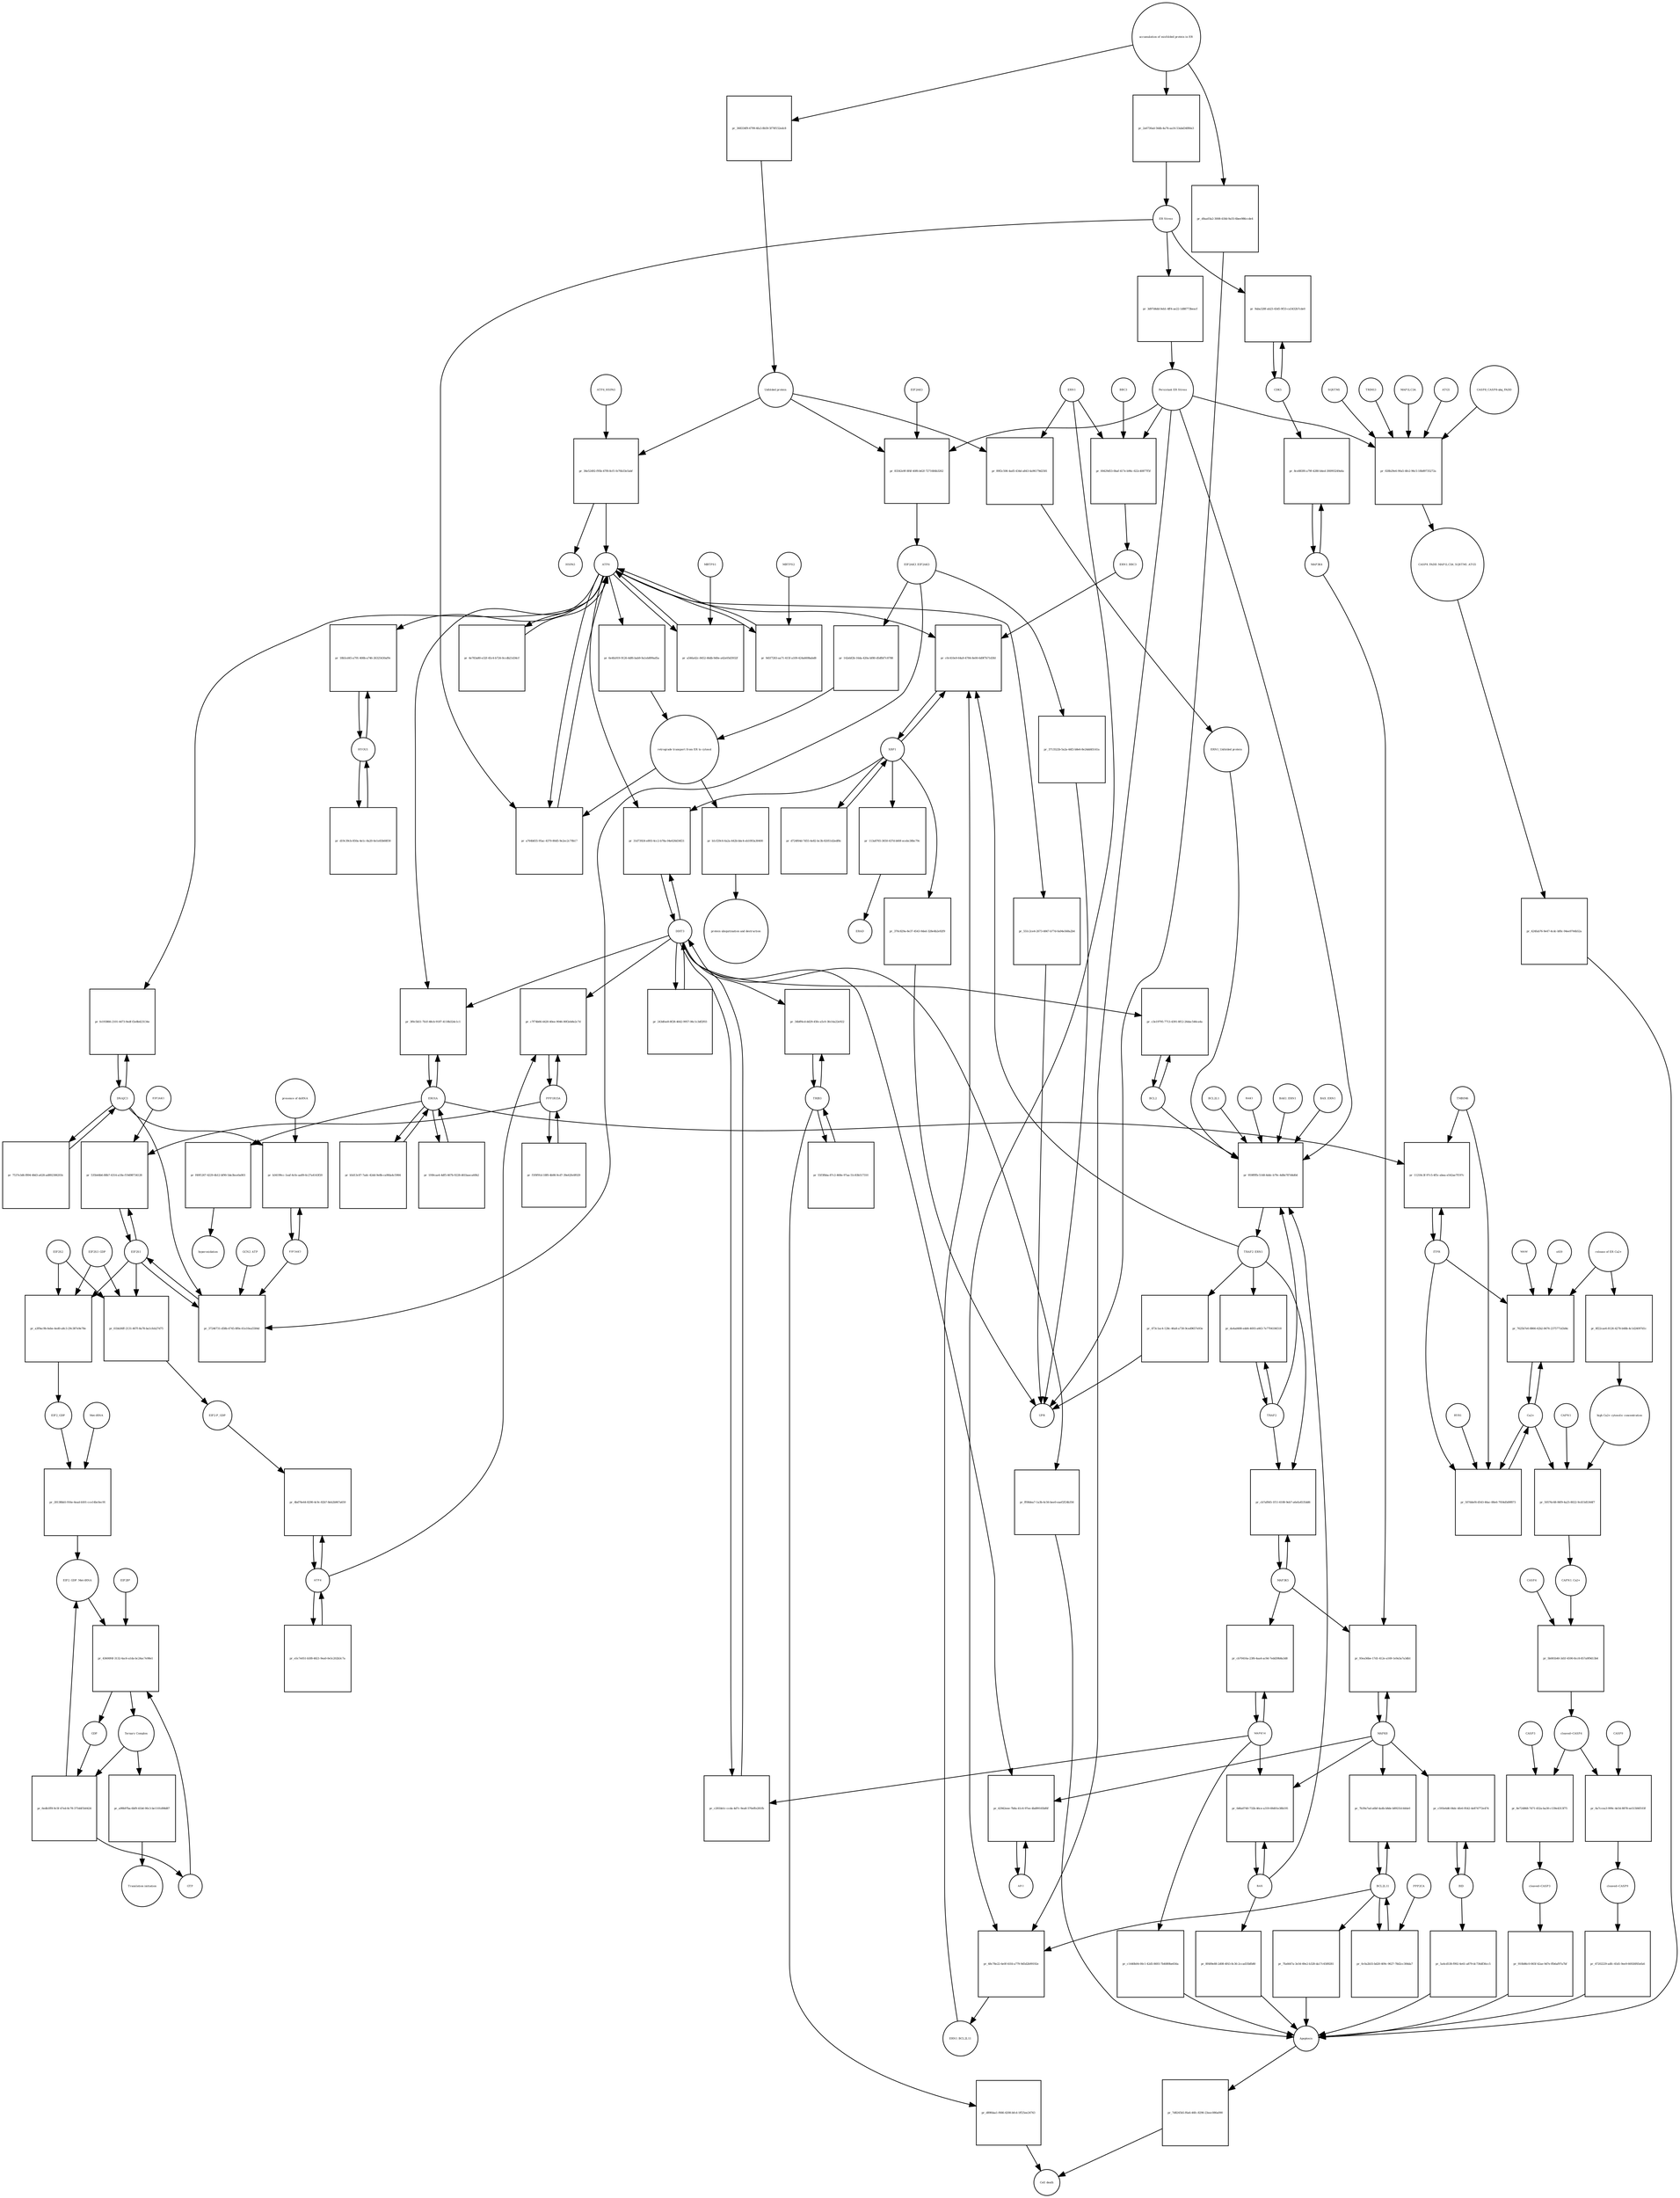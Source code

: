 strict digraph  {
ATF6_HSPA5 [annotation="", bipartite=0, cls=complex, fontsize=4, label=ATF6_HSPA5, shape=circle];
"pr_36e52492-f95b-47f8-8cf1-fe76b33e5abf" [annotation="", bipartite=1, cls=process, fontsize=4, label="pr_36e52492-f95b-47f8-8cf1-fe76b33e5abf", shape=square];
ATF6 [annotation="urn_miriam_hgnc.symbol_ATF6", bipartite=0, cls=macromolecule, fontsize=4, label=ATF6, shape=circle];
HSPA5 [annotation="urn_miriam_hgnc.symbol_HSPA5", bipartite=0, cls=macromolecule, fontsize=4, label=HSPA5, shape=circle];
"Unfolded protein" [annotation="", bipartite=0, cls=macromolecule, fontsize=4, label="Unfolded protein", shape=circle];
ERN1 [annotation="urn_miriam_hgnc.symbol_ERN1", bipartite=0, cls=macromolecule, fontsize=4, label=ERN1, shape=circle];
"pr_89f2c506-4ad5-434d-a843-4a96179d2581" [annotation="", bipartite=1, cls=process, fontsize=4, label="pr_89f2c506-4ad5-434d-a843-4a96179d2581", shape=square];
"ERN1_Unfolded protein" [annotation="", bipartite=0, cls=complex, fontsize=4, label="ERN1_Unfolded protein", shape=circle];
EIF2AK3_EIF2AK3 [annotation="", bipartite=0, cls=complex, fontsize=4, label=EIF2AK3_EIF2AK3, shape=circle];
"pr_142ebf2b-16da-420a-bf80-d5dfbf7c8788" [annotation="", bipartite=1, cls=process, fontsize=4, label="pr_142ebf2b-16da-420a-bf80-d5dfbf7c8788", shape=square];
"retrograde transport from ER to cytosol" [annotation="", bipartite=0, cls=phenotype, fontsize=4, label="retrograde transport from ER to cytosol", shape=circle];
"pr_6e4fa919-9126-4df6-bab9-9a1eb899ad5a" [annotation="", bipartite=1, cls=process, fontsize=4, label="pr_6e4fa919-9126-4df6-bab9-9a1eb899ad5a", shape=square];
"pr_b1cf29c6-6a2a-442b-bbc4-eb1093a30400" [annotation="", bipartite=1, cls=process, fontsize=4, label="pr_b1cf29c6-6a2a-442b-bbc4-eb1093a30400", shape=square];
"protein ubiquitination and destruction" [annotation="", bipartite=0, cls=phenotype, fontsize=4, label="protein ubiquitination and destruction", shape=circle];
"pr_959ffffb-5148-4ddc-b79c-4d8e787d4d0d" [annotation="", bipartite=1, cls=process, fontsize=4, label="pr_959ffffb-5148-4ddc-b79c-4d8e787d4d0d", shape=square];
TRAF2_ERN1 [annotation="", bipartite=0, cls=complex, fontsize=4, label=TRAF2_ERN1, shape=circle];
BAK1_ERN1 [annotation="", bipartite=0, cls=complex, fontsize=4, label=BAK1_ERN1, shape=circle];
BAX_ERN1 [annotation="", bipartite=0, cls=complex, fontsize=4, label=BAX_ERN1, shape=circle];
BCL2 [annotation="urn_miriam_hgnc.symbol_BCL2", bipartite=0, cls="nucleic acid feature", fontsize=4, label=BCL2, shape=circle];
BCL2L1 [annotation="urn_miriam_hgnc.symbol_BCL2L1", bipartite=0, cls=macromolecule, fontsize=4, label=BCL2L1, shape=circle];
"Persistant ER Stress" [annotation="", bipartite=0, cls=phenotype, fontsize=4, label="Persistant ER Stress", shape=circle];
BAX [annotation="urn_miriam_hgnc.symbol_BAX", bipartite=0, cls=macromolecule, fontsize=4, label=BAX, shape=circle];
BAK1 [annotation="urn_miriam_hgnc.symbol_BAK1", bipartite=0, cls=macromolecule, fontsize=4, label=BAK1, shape=circle];
TRAF2 [annotation="urn_miriam_hgnc.symbol_TRAF2", bipartite=0, cls=macromolecule, fontsize=4, label=TRAF2, shape=circle];
XBP1 [annotation="urn_miriam_hgnc.symbol_XBP1", bipartite=0, cls=macromolecule, fontsize=4, label=XBP1, shape=circle];
"pr_c0c410e9-64a9-4784-8e00-6d9f7b71d3fd" [annotation="", bipartite=1, cls=process, fontsize=4, label="pr_c0c410e9-64a9-4784-8e00-6d9f7b71d3fd", shape=square];
ERN1_BBC3 [annotation="", bipartite=0, cls=complex, fontsize=4, label=ERN1_BBC3, shape=circle];
ERN1_BCL2L11 [annotation="", bipartite=0, cls=complex, fontsize=4, label=ERN1_BCL2L11, shape=circle];
"pr_d724f64d-7d55-4e82-bc3b-82051d2edf8c" [annotation="", bipartite=1, cls=process, fontsize=4, label="pr_d724f64d-7d55-4e82-bc3b-82051d2edf8c", shape=square];
"pr_113a8765-3650-437d-b60f-ecebc38bc79c" [annotation="", bipartite=1, cls=process, fontsize=4, label="pr_113a8765-3650-437d-b60f-ecebc38bc79c", shape=square];
ERAD [annotation="", bipartite=0, cls=phenotype, fontsize=4, label=ERAD, shape=circle];
"pr_370c829a-8e37-4543-9ded-328e4b2e92f9" [annotation="", bipartite=1, cls=process, fontsize=4, label="pr_370c829a-8e37-4543-9ded-328e4b2e92f9", shape=square];
UPR [annotation="", bipartite=0, cls=phenotype, fontsize=4, label=UPR, shape=circle];
"pr_da4ad488-edd4-4693-a663-7e7704184518" [annotation="", bipartite=1, cls=process, fontsize=4, label="pr_da4ad488-edd4-4693-a663-7e7704184518", shape=square];
MAPK8 [annotation="urn_miriam_hgnc.symbol_MAPK8", bipartite=0, cls=macromolecule, fontsize=4, label=MAPK8, shape=circle];
"pr_93ea56be-17d1-412e-a169-1e9a5a7a3db1" [annotation="", bipartite=1, cls=process, fontsize=4, label="pr_93ea56be-17d1-412e-a169-1e9a5a7a3db1", shape=square];
MAP3K4 [annotation="urn_miriam_hgnc.symbol_MAP3K4", bipartite=0, cls=macromolecule, fontsize=4, label=MAP3K4, shape=circle];
MAP3K5 [annotation="urn_miriam_hgnc.symbol_MAP3K5", bipartite=0, cls=macromolecule, fontsize=4, label=MAP3K5, shape=circle];
MAPK14 [annotation="urn_miriam_hgnc.symbol_MAPK14", bipartite=0, cls=macromolecule, fontsize=4, label=MAPK14, shape=circle];
"pr_cb70416a-23f6-4aa4-ac9d-7edd39b8a3d8" [annotation="", bipartite=1, cls=process, fontsize=4, label="pr_cb70416a-23f6-4aa4-ac9d-7edd39b8a3d8", shape=square];
"pr_c1440b04-00c1-42d5-8693-7b4089be656a" [annotation="", bipartite=1, cls=process, fontsize=4, label="pr_c1440b04-00c1-42d5-8693-7b4089be656a", shape=square];
Apoptosis [annotation="", bipartite=0, cls=phenotype, fontsize=4, label=Apoptosis, shape=circle];
DDIT3 [annotation="urn_miriam_hgnc.symbol_DDIT3", bipartite=0, cls=macromolecule, fontsize=4, label=DDIT3, shape=circle];
"pr_c281bb1c-ccda-4d7c-9ea8-570effe281fb" [annotation="", bipartite=1, cls=process, fontsize=4, label="pr_c281bb1c-ccda-4d7c-9ea8-570effe281fb", shape=square];
"pr_ff08dea7-1a3b-4c56-bee0-eaef2f24b356" [annotation="", bipartite=1, cls=process, fontsize=4, label="pr_ff08dea7-1a3b-4c56-bee0-eaef2f24b356", shape=square];
"pr_c3e19795-7713-4391-8f12-26dac546ca4a" [annotation="", bipartite=1, cls=process, fontsize=4, label="pr_c3e19795-7713-4391-8f12-26dac546ca4a", shape=square];
"pr_a764b835-95ac-4370-80d5-9e2ec2c70b17" [annotation="", bipartite=1, cls=process, fontsize=4, label="pr_a764b835-95ac-4370-80d5-9e2ec2c70b17", shape=square];
"ER Stress" [annotation="", bipartite=0, cls=phenotype, fontsize=4, label="ER Stress", shape=circle];
"pr_a546a42c-8452-46db-9d0e-a42e05d3932f" [annotation="", bipartite=1, cls=process, fontsize=4, label="pr_a546a42c-8452-46db-9d0e-a42e05d3932f", shape=square];
MBTPS1 [annotation="urn_miriam_hgnc.symbol_MBTPS1", bipartite=0, cls=macromolecule, fontsize=4, label=MBTPS1, shape=circle];
"pr_9d1f7283-aa71-415f-a109-424a669babd8" [annotation="", bipartite=1, cls=process, fontsize=4, label="pr_9d1f7283-aa71-415f-a109-424a669babd8", shape=square];
MBTPS2 [annotation="urn_miriam_hgnc.symbol_MBTPS2", bipartite=0, cls=macromolecule, fontsize=4, label=MBTPS2, shape=circle];
"pr_4e783a80-e32f-45c4-b724-0ccdb21d34cf" [annotation="", bipartite=1, cls=process, fontsize=4, label="pr_4e783a80-e32f-45c4-b724-0ccdb21d34cf", shape=square];
"pr_243dfee8-8f28-4642-9957-06c1c3df2f03" [annotation="", bipartite=1, cls=process, fontsize=4, label="pr_243dfee8-8f28-4642-9957-06c1c3df2f03", shape=square];
"pr_31d73924-e893-4cc2-b78a-04e626d34f21" [annotation="", bipartite=1, cls=process, fontsize=4, label="pr_31d73924-e893-4cc2-b78a-04e626d34f21", shape=square];
EIF2S1 [annotation="urn_miriam_hgnc.symbol_EIF2S1", bipartite=0, cls=macromolecule, fontsize=4, label=EIF2S1, shape=circle];
"pr_37246731-d58b-4745-8f0e-61e10ea5584d" [annotation="", bipartite=1, cls=process, fontsize=4, label="pr_37246731-d58b-4745-8f0e-61e10ea5584d", shape=square];
GCN2_ATP [annotation="", bipartite=0, cls=complex, fontsize=4, label=GCN2_ATP, shape=circle];
EIF2AK2 [annotation="urn_miriam_hgnc.symbol_EIF2AK2", bipartite=0, cls=macromolecule, fontsize=4, label=EIF2AK2, shape=circle];
DNAJC3 [annotation="urn_miriam_hgnc.symbol_DNAJC3", bipartite=0, cls=macromolecule, fontsize=4, label=DNAJC3, shape=circle];
EIF2S2 [annotation="urn_miriam_hgnc.symbol_EIF2S2", bipartite=0, cls=macromolecule, fontsize=4, label=EIF2S2, shape=circle];
"pr_a3f9ac9b-6ebe-4ed0-a8c3-29c387e9e78e" [annotation="", bipartite=1, cls=process, fontsize=4, label="pr_a3f9ac9b-6ebe-4ed0-a8c3-29c387e9e78e", shape=square];
EIF2S3_GDP [annotation="", bipartite=0, cls=complex, fontsize=4, label=EIF2S3_GDP, shape=circle];
EIF2_GDP [annotation="", bipartite=0, cls=complex, fontsize=4, label=EIF2_GDP, shape=circle];
"EIF2_GDP_Met-tRNA" [annotation="", bipartite=0, cls=complex, fontsize=4, label="EIF2_GDP_Met-tRNA", shape=circle];
"pr_43600f4f-3132-4ac6-a1da-bc24ac7e98e1" [annotation="", bipartite=1, cls=process, fontsize=4, label="pr_43600f4f-3132-4ac6-a1da-bc24ac7e98e1", shape=square];
"Ternary Complex" [annotation="", bipartite=0, cls=complex, fontsize=4, label="Ternary Complex", shape=circle];
"EIF2B*" [annotation="", bipartite=0, cls=complex, fontsize=4, label="EIF2B*", shape=circle];
GTP [annotation="urn_miriam_obo.chebi_CHEBI%3A57600", bipartite=0, cls="simple chemical", fontsize=4, label=GTP, shape=circle];
GDP [annotation="urn_miriam_obo.chebi_CHEBI%3A65180", bipartite=0, cls="simple chemical", fontsize=4, label=GDP, shape=circle];
"pr_6edb1ff8-9c5f-47ed-8c78-37544f1b0424" [annotation="", bipartite=1, cls=process, fontsize=4, label="pr_6edb1ff8-9c5f-47ed-8c78-37544f1b0424", shape=square];
ATF4 [annotation="urn_miriam_hgnc.symbol_ATF4", bipartite=0, cls=macromolecule, fontsize=4, label=ATF4, shape=circle];
"pr_4bd70e44-8290-4c9c-82b7-8eb2b967a659" [annotation="", bipartite=1, cls=process, fontsize=4, label="pr_4bd70e44-8290-4c9c-82b7-8eb2b967a659", shape=square];
"EIF2-P_GDP" [annotation="", bipartite=0, cls=complex, fontsize=4, label="EIF2-P_GDP", shape=circle];
"pr_e5c7e051-b5f8-4821-9ea0-0e5c202b3c7a" [annotation="", bipartite=1, cls=process, fontsize=4, label="pr_e5c7e051-b5f8-4821-9ea0-0e5c202b3c7a", shape=square];
PPP1R15A [annotation="urn_miriam_hgnc.symbol_PPP1R15A", bipartite=0, cls=macromolecule, fontsize=4, label=PPP1R15A, shape=circle];
"pr_c7f74b66-4420-40ee-9046-00f2eb8e2c7d" [annotation="", bipartite=1, cls=process, fontsize=4, label="pr_c7f74b66-4420-40ee-9046-00f2eb8e2c7d", shape=square];
"pr_f1f0f91d-18f0-4b98-9cd7-39e62fe0f029" [annotation="", bipartite=1, cls=process, fontsize=4, label="pr_f1f0f91d-18f0-4b98-9cd7-39e62fe0f029", shape=square];
"pr_a99b97ba-6bf9-41b6-90c3-be1101d98d87" [annotation="", bipartite=1, cls=process, fontsize=4, label="pr_a99b97ba-6bf9-41b6-90c3-be1101d98d87", shape=square];
"Translation initiation" [annotation="", bipartite=0, cls=phenotype, fontsize=4, label="Translation initiation", shape=circle];
"pr_cb7af845-1f11-4108-9eb7-a6efa4535dd6" [annotation="", bipartite=1, cls=process, fontsize=4, label="pr_cb7af845-1f11-4108-9eb7-a6efa4535dd6", shape=square];
ERO1A [annotation="urn_miriam_hgnc.symbol_ERO1A", bipartite=0, cls=macromolecule, fontsize=4, label=ERO1A, shape=circle];
"pr_3f0c5b51-7b1f-48cb-9187-4118b32dc1c1" [annotation="", bipartite=1, cls=process, fontsize=4, label="pr_3f0c5b51-7b1f-48cb-9187-4118b32dc1c1", shape=square];
"pr_1f49cae4-4df5-467b-9228-d61baeca60b2" [annotation="", bipartite=1, cls=process, fontsize=4, label="pr_1f49cae4-4df5-467b-9228-d61baeca60b2", shape=square];
"pr_535b44b6-88b7-4314-a18e-f19d98734128" [annotation="", bipartite=1, cls=process, fontsize=4, label="pr_535b44b6-88b7-4314-a18e-f19d98734128", shape=square];
EIF2AK1 [annotation="urn_miriam_hgnc.symbol_EIF2AK1", bipartite=0, cls=macromolecule, fontsize=4, label=EIF2AK1, shape=circle];
"pr_0d6a0740-732b-46ce-a319-69d01e38b195" [annotation="", bipartite=1, cls=process, fontsize=4, label="pr_0d6a0740-732b-46ce-a319-69d01e38b195", shape=square];
"pr_8f489e88-2d08-4f43-8c36-2ccad35bfb80" [annotation="", bipartite=1, cls=process, fontsize=4, label="pr_8f489e88-2d08-4f43-8c36-2ccad35bfb80", shape=square];
"Ca2+" [annotation="urn_miriam_obo.chebi_CHEBI%3A29108", bipartite=0, cls="simple chemical", fontsize=4, label="Ca2+", shape=circle];
"pr_7625b7e0-8866-42b2-8476-2375771d3d4c" [annotation="", bipartite=1, cls=process, fontsize=4, label="pr_7625b7e0-8866-42b2-8476-2375771d3d4c", shape=square];
"release of ER Ca2+" [annotation="", bipartite=0, cls=phenotype, fontsize=4, label="release of ER Ca2+", shape=circle];
ITPR [annotation="urn_miriam_hgnc.symbol_ITPR1|urn_miriam_hgnc.symbol_ITPR2|urn_miriam_hgnc.symbol_ITPR3", bipartite=0, cls=macromolecule, fontsize=4, label=ITPR, shape=circle];
MAM [annotation="", bipartite=0, cls=phenotype, fontsize=4, label=MAM, shape=circle];
s619 [annotation="", bipartite=0, cls=complex, fontsize=4, label=s619, shape=circle];
"pr_8ce883f6-a79f-4280-b4ed-3f4993249a6a" [annotation="", bipartite=1, cls=process, fontsize=4, label="pr_8ce883f6-a79f-4280-b4ed-3f4993249a6a", shape=square];
CDK5 [annotation="urn_miriam_hgnc.symbol_CDK5", bipartite=0, cls=macromolecule, fontsize=4, label=CDK5, shape=circle];
"pr_9aba328f-ab23-43d5-9f33-ca5432b7cde0" [annotation="", bipartite=1, cls="uncertain process", fontsize=4, label="pr_9aba328f-ab23-43d5-9f33-ca5432b7cde0", shape=square];
"pr_7d8245b5-f6a6-46fc-8290-23eec086a090" [annotation="", bipartite=1, cls=process, fontsize=4, label="pr_7d8245b5-f6a6-46fc-8290-23eec086a090", shape=square];
"Cell death" [annotation="", bipartite=0, cls=phenotype, fontsize=4, label="Cell death", shape=circle];
"pr_507ddef4-d543-46ac-88e6-7934d5d9f873" [annotation="", bipartite=1, cls=process, fontsize=4, label="pr_507ddef4-d543-46ac-88e6-7934d5d9f873", shape=square];
TMBIM6 [annotation="urn_miriam_hgnc.symbol_TMBIM6", bipartite=0, cls=macromolecule, fontsize=4, label=TMBIM6, shape=circle];
RYR1 [annotation="urn_miriam_hgnc.symbol_RYR1", bipartite=0, cls=macromolecule, fontsize=4, label=RYR1, shape=circle];
EIF2AK3 [annotation="urn_miriam_hgnc.symbol_EIF2AK3", bipartite=0, cls=macromolecule, fontsize=4, label=EIF2AK3, shape=circle];
"pr_83342e9f-8f4f-40f6-b62f-7271684b3262" [annotation="", bipartite=1, cls=process, fontsize=4, label="pr_83342e9f-8f4f-40f6-b62f-7271684b3262", shape=square];
"pr_f49f1267-4229-4b12-bf90-5de3bce0a003" [annotation="", bipartite=1, cls=process, fontsize=4, label="pr_f49f1267-4229-4b12-bf90-5de3bce0a003", shape=square];
hyperoxidation [annotation="", bipartite=0, cls=phenotype, fontsize=4, label=hyperoxidation, shape=circle];
"pr_b5d13c87-7adc-42dd-9e8b-ca9fda4c5984" [annotation="", bipartite=1, cls=process, fontsize=4, label="pr_b5d13c87-7adc-42dd-9e8b-ca9fda4c5984", shape=square];
"pr_3d97d4dd-0eb1-4ff4-ae22-1d88773beacf" [annotation="", bipartite=1, cls=process, fontsize=4, label="pr_3d97d4dd-0eb1-4ff4-ae22-1d88773beacf", shape=square];
"CASP8_CASP8-ubq_FADD" [annotation="", bipartite=0, cls=complex, fontsize=4, label="CASP8_CASP8-ubq_FADD", shape=circle];
"pr_028b29e6-90a5-4fe2-96c5-18b89735272a" [annotation="", bipartite=1, cls=process, fontsize=4, label="pr_028b29e6-90a5-4fe2-96c5-18b89735272a", shape=square];
"SQSTM1 " [annotation="urn_miriam_hgnc.symbol_SQSTM1", bipartite=0, cls=macromolecule, fontsize=4, label="SQSTM1 ", shape=circle];
CASP8_FADD_MAP1LC3A_SQSTM1_ATG5 [annotation="", bipartite=0, cls=complex, fontsize=4, label=CASP8_FADD_MAP1LC3A_SQSTM1_ATG5, shape=circle];
TRIM13 [annotation="urn_miriam_hgnc.symbol_TRIM13", bipartite=0, cls=macromolecule, fontsize=4, label=TRIM13, shape=circle];
MAP1LC3A [annotation="urn_miriam_hgnc.symbol_MAP1LC3A", bipartite=0, cls=macromolecule, fontsize=4, label=MAP1LC3A, shape=circle];
ATG5 [annotation="urn_miriam_hgnc.symbol_ATG5", bipartite=0, cls=macromolecule, fontsize=4, label=ATG5, shape=circle];
"pr_424fab76-9e47-4cdc-bf8c-94ee9744b52a" [annotation="", bipartite=1, cls=process, fontsize=4, label="pr_424fab76-9e47-4cdc-bf8c-94ee9744b52a", shape=square];
"AP-1" [annotation="urn_miriam_hgnc.symbol_FOS|urn_miriam_hgnc.symbol_FOSB|urn_miriam_hgnc.symbol_FOSL1|urn_miriam_hgnc.symbol_FOSL2|urn_miriam_hgnc.symbol_JUN|urn_miriam_hgnc.symbol_JUNB|urn_miriam_hgnc.symbol_JUND", bipartite=0, cls=macromolecule, fontsize=4, label="AP-1", shape=circle];
"pr_42942eee-7b8a-41c6-97ee-4bd99165bf6f" [annotation="", bipartite=1, cls=process, fontsize=4, label="pr_42942eee-7b8a-41c6-97ee-4bd99165bf6f", shape=square];
"pr_b34199cc-1eaf-4cfe-aa89-6c27a4143f20" [annotation="", bipartite=1, cls=process, fontsize=4, label="pr_b34199cc-1eaf-4cfe-aa89-6c27a4143f20", shape=square];
"presence of dsRNA" [annotation="", bipartite=0, cls=phenotype, fontsize=4, label="presence of dsRNA", shape=circle];
"Met-tRNA" [annotation="urn_miriam_hgnc_HGNC%3A34779", bipartite=0, cls="nucleic acid feature", fontsize=4, label="Met-tRNA", shape=circle];
"pr_28138bb5-916e-4ead-b501-cce14bc0ec91" [annotation="", bipartite=1, cls=process, fontsize=4, label="pr_28138bb5-916e-4ead-b501-cce14bc0ec91", shape=square];
"pr_61bb36ff-2131-467f-8a78-ba1cfeb27d75" [annotation="", bipartite=1, cls=process, fontsize=4, label="pr_61bb36ff-2131-467f-8a78-ba1cfeb27d75", shape=square];
"accumulation of misfolded protein in ER" [annotation="", bipartite=0, cls=phenotype, fontsize=4, label="accumulation of misfolded protein in ER", shape=circle];
"pr_368334f9-4799-4fa3-8b59-5f70f152edc8" [annotation="", bipartite=1, cls=process, fontsize=4, label="pr_368334f9-4799-4fa3-8b59-5f70f152edc8", shape=square];
"pr_2a6730ad-56db-4a76-aa16-53abd34f80e3" [annotation="", bipartite=1, cls=process, fontsize=4, label="pr_2a6730ad-56db-4a76-aa16-53abd34f80e3", shape=square];
"pr_d0aa03a2-3008-418d-9a55-6bee986ccde4" [annotation="", bipartite=1, cls=process, fontsize=4, label="pr_d0aa03a2-3008-418d-9a55-6bee986ccde4", shape=square];
"pr_3713522b-5a2a-44f2-b8e6-8e24dd45141a" [annotation="", bipartite=1, cls=process, fontsize=4, label="pr_3713522b-5a2a-44f2-b8e6-8e24dd45141a", shape=square];
"pr_473c1ac4-128c-46a8-a730-9ced9657e93e" [annotation="", bipartite=1, cls=process, fontsize=4, label="pr_473c1ac4-128c-46a8-a730-9ced9657e93e", shape=square];
"pr_551c2ce4-2673-4847-b77d-0a94e568a2b4" [annotation="", bipartite=1, cls=process, fontsize=4, label="pr_551c2ce4-2673-4847-b77d-0a94e568a2b4", shape=square];
BCL2L11 [annotation="urn_miriam_hgnc.symbol_BCL2L11", bipartite=0, cls=macromolecule, fontsize=4, label=BCL2L11, shape=circle];
"pr_7b39a7ad-a6bf-4a4b-b8de-b8921b1444e0" [annotation="", bipartite=1, cls=process, fontsize=4, label="pr_7b39a7ad-a6bf-4a4b-b8de-b8921b1444e0", shape=square];
BID [annotation="urn_miriam_hgnc.symbol_BID", bipartite=0, cls=macromolecule, fontsize=4, label=BID, shape=circle];
"pr_c593e6d6-04dc-4fe6-9542-4e874772e474" [annotation="", bipartite=1, cls=process, fontsize=4, label="pr_c593e6d6-04dc-4fe6-9542-4e874772e474", shape=square];
"pr_7fa6647a-3e54-49e2-b328-da17c4589281" [annotation="", bipartite=1, cls=process, fontsize=4, label="pr_7fa6647a-3e54-49e2-b328-da17c4589281", shape=square];
"pr_5a4cd538-f992-4e61-a879-dc736df36cc5" [annotation="", bipartite=1, cls=process, fontsize=4, label="pr_5a4cd538-f992-4e61-a879-dc736df36cc5", shape=square];
"pr_48c78e22-6e0f-41fd-a779-9d5d2b99192e" [annotation="", bipartite=1, cls=process, fontsize=4, label="pr_48c78e22-6e0f-41fd-a779-9d5d2b99192e", shape=square];
"pr_00429d53-0baf-417e-b96c-622c40877f5f" [annotation="", bipartite=1, cls=process, fontsize=4, label="pr_00429d53-0baf-417e-b96c-622c40877f5f", shape=square];
BBC3 [annotation="urn_miriam_hgnc.symbol_BBC3", bipartite=0, cls=macromolecule, fontsize=4, label=BBC3, shape=circle];
"pr_0c0a2b55-bd20-409c-9627-78d2cc306da7" [annotation="", bipartite=1, cls=process, fontsize=4, label="pr_0c0a2b55-bd20-409c-9627-78d2cc306da7", shape=square];
PPP2CA [annotation="urn_miriam_hgnc.symbol_PPP2CA", bipartite=0, cls=macromolecule, fontsize=4, label=PPP2CA, shape=circle];
TRIB3 [annotation="urn_miriam_hgnc.symbol_TRIB3", bipartite=0, cls=macromolecule, fontsize=4, label=TRIB3, shape=circle];
"pr_34bff6cd-dd29-45fe-a5c0-3fe14a22e922" [annotation="", bipartite=1, cls=process, fontsize=4, label="pr_34bff6cd-dd29-45fe-a5c0-3fe14a22e922", shape=square];
"pr_55f3fbba-87c2-468e-97aa-51c83b517310" [annotation="", bipartite=1, cls=process, fontsize=4, label="pr_55f3fbba-87c2-468e-97aa-51c83b517310", shape=square];
"pr_d89fdaa1-f666-4208-bfcd-1ff25ee24743" [annotation="", bipartite=1, cls=process, fontsize=4, label="pr_d89fdaa1-f666-4208-bfcd-1ff25ee24743", shape=square];
"pr_8f22cae6-8126-4278-b48b-4c1d24097d1c" [annotation="", bipartite=1, cls=process, fontsize=4, label="pr_8f22cae6-8126-4278-b48b-4c1d24097d1c", shape=square];
"high Ca2+ cytosolic concentration" [annotation="", bipartite=0, cls=phenotype, fontsize=4, label="high Ca2+ cytosolic concentration", shape=circle];
"pr_fe193866-2101-4473-9edf-f2e8b423134e" [annotation="", bipartite=1, cls=process, fontsize=4, label="pr_fe193866-2101-4473-9edf-f2e8b423134e", shape=square];
"pr_7537e3d6-f894-48d3-a628-ad892306203c" [annotation="", bipartite=1, cls=process, fontsize=4, label="pr_7537e3d6-f894-48d3-a628-ad892306203c", shape=square];
"pr_11218c3f-97c5-4f5c-abea-e542ae7f197c" [annotation="", bipartite=1, cls=process, fontsize=4, label="pr_11218c3f-97c5-4f5c-abea-e542ae7f197c", shape=square];
CASP4 [annotation="urn_miriam_hgnc.symbol_CASP4", bipartite=0, cls=macromolecule, fontsize=4, label=CASP4, shape=circle];
"pr_5b081b40-3d1f-4590-8cc8-857a9f9d13b4" [annotation="", bipartite=1, cls=process, fontsize=4, label="pr_5b081b40-3d1f-4590-8cc8-857a9f9d13b4", shape=square];
"cleaved~CASP4" [annotation="urn_miriam_hgnc.symbol_CASP4", bipartite=0, cls=macromolecule, fontsize=4, label="cleaved~CASP4", shape=circle];
"CAPN1_Ca2+" [annotation="", bipartite=0, cls=complex, fontsize=4, label="CAPN1_Ca2+", shape=circle];
CASP3 [annotation="urn_miriam_hgnc.symbol_CASP3", bipartite=0, cls=macromolecule, fontsize=4, label=CASP3, shape=circle];
"pr_8e724868-7471-452a-ba30-c139e4313f75" [annotation="", bipartite=1, cls=process, fontsize=4, label="pr_8e724868-7471-452a-ba30-c139e4313f75", shape=square];
"cleaved~CASP3" [annotation="urn_miriam_hgnc.symbol_CASP3", bipartite=0, cls=macromolecule, fontsize=4, label="cleaved~CASP3", shape=circle];
CASP9 [annotation="urn_miriam_hgnc.symbol_CSAP9", bipartite=0, cls=macromolecule, fontsize=4, label=CASP9, shape=circle];
"pr_0a7ccea3-999c-4e54-8878-ee51506f103f" [annotation="", bipartite=1, cls=process, fontsize=4, label="pr_0a7ccea3-999c-4e54-8878-ee51506f103f", shape=square];
"cleaved~CASP9" [annotation="urn_miriam_hgnc.symbol_CASP9", bipartite=0, cls=macromolecule, fontsize=4, label="cleaved~CASP9", shape=circle];
CAPN1 [annotation="urn_miriam_hgnc.symbol_CAPN1", bipartite=0, cls=macromolecule, fontsize=4, label=CAPN1, shape=circle];
"pr_50576c68-06f9-4a25-8022-9cd15d5344f7" [annotation="", bipartite=1, cls=process, fontsize=4, label="pr_50576c68-06f9-4a25-8022-9cd15d5344f7", shape=square];
"pr_910b86c0-065f-42ae-9d7e-ffb6af97a7bf" [annotation="", bipartite=1, cls=process, fontsize=4, label="pr_910b86c0-065f-42ae-9d7e-ffb6af97a7bf", shape=square];
"pr_47202229-adfc-45d1-9ee9-66926f65efa6" [annotation="", bipartite=1, cls=process, fontsize=4, label="pr_47202229-adfc-45d1-9ee9-66926f65efa6", shape=square];
HYOU1 [annotation="urn_miriam_hgnc.symbol_HYOU1", bipartite=0, cls=macromolecule, fontsize=4, label=HYOU1, shape=circle];
"pr_18b5cd45-a791-408b-a746-26325430af9c" [annotation="", bipartite=1, cls=process, fontsize=4, label="pr_18b5cd45-a791-408b-a746-26325430af9c", shape=square];
"pr_d19c39cb-850a-4e1c-8a20-6e1e83b68f30" [annotation="", bipartite=1, cls=process, fontsize=4, label="pr_d19c39cb-850a-4e1c-8a20-6e1e83b68f30", shape=square];
ATF6_HSPA5 -> "pr_36e52492-f95b-47f8-8cf1-fe76b33e5abf"  [annotation="", interaction_type=consumption];
"pr_36e52492-f95b-47f8-8cf1-fe76b33e5abf" -> ATF6  [annotation="", interaction_type=production];
"pr_36e52492-f95b-47f8-8cf1-fe76b33e5abf" -> HSPA5  [annotation="", interaction_type=production];
ATF6 -> "pr_6e4fa919-9126-4df6-bab9-9a1eb899ad5a"  [annotation="", interaction_type=consumption];
ATF6 -> "pr_c0c410e9-64a9-4784-8e00-6d9f7b71d3fd"  [annotation="urn_miriam_pubmed_26587781|urn_miriam_pubmed_23430059", interaction_type=catalysis];
ATF6 -> "pr_a764b835-95ac-4370-80d5-9e2ec2c70b17"  [annotation="", interaction_type=consumption];
ATF6 -> "pr_a546a42c-8452-46db-9d0e-a42e05d3932f"  [annotation="", interaction_type=consumption];
ATF6 -> "pr_9d1f7283-aa71-415f-a109-424a669babd8"  [annotation="", interaction_type=consumption];
ATF6 -> "pr_4e783a80-e32f-45c4-b724-0ccdb21d34cf"  [annotation="", interaction_type=consumption];
ATF6 -> "pr_31d73924-e893-4cc2-b78a-04e626d34f21"  [annotation="urn_miriam_pubmed_26587781|urn_miriam_pubmed_17991856|urn_miriam_pubmed_28843399", interaction_type=catalysis];
ATF6 -> "pr_3f0c5b51-7b1f-48cb-9187-4118b32dc1c1"  [annotation="urn_miriam_pubmed_23850759|urn_miriam_pubmed_25387528", interaction_type=catalysis];
ATF6 -> "pr_551c2ce4-2673-4847-b77d-0a94e568a2b4"  [annotation="", interaction_type=consumption];
ATF6 -> "pr_fe193866-2101-4473-9edf-f2e8b423134e"  [annotation="urn_miriam_pubmed_12601012|urn_miriam_pubmed_18360008", interaction_type=catalysis];
ATF6 -> "pr_18b5cd45-a791-408b-a746-26325430af9c"  [annotation=urn_miriam_pubmed_18360008, interaction_type=catalysis];
"Unfolded protein" -> "pr_36e52492-f95b-47f8-8cf1-fe76b33e5abf"  [annotation="urn_miriam_pubmed_19509052|urn_miriam_pubmed_12847084|urn_miriam_pubmed_23850759", interaction_type=catalysis];
"Unfolded protein" -> "pr_89f2c506-4ad5-434d-a843-4a96179d2581"  [annotation="", interaction_type=consumption];
"Unfolded protein" -> "pr_83342e9f-8f4f-40f6-b62f-7271684b3262"  [annotation=urn_miriam_pubmed_17991856, interaction_type=catalysis];
ERN1 -> "pr_89f2c506-4ad5-434d-a843-4a96179d2581"  [annotation="", interaction_type=consumption];
ERN1 -> "pr_48c78e22-6e0f-41fd-a779-9d5d2b99192e"  [annotation="", interaction_type=consumption];
ERN1 -> "pr_00429d53-0baf-417e-b96c-622c40877f5f"  [annotation="", interaction_type=consumption];
"pr_89f2c506-4ad5-434d-a843-4a96179d2581" -> "ERN1_Unfolded protein"  [annotation="", interaction_type=production];
"ERN1_Unfolded protein" -> "pr_959ffffb-5148-4ddc-b79c-4d8e787d4d0d"  [annotation="", interaction_type=consumption];
EIF2AK3_EIF2AK3 -> "pr_142ebf2b-16da-420a-bf80-d5dfbf7c8788"  [annotation="", interaction_type=consumption];
EIF2AK3_EIF2AK3 -> "pr_37246731-d58b-4745-8f0e-61e10ea5584d"  [annotation="urn_miriam_pubmed_12667446|urn_miriam_pubmed_16246152|urn_miriam_pubmed_12601012|urn_miriam_pubmed_23850759|urn_miriam_pubmed_18360008|urn_miriam_pubmed_26587781", interaction_type=catalysis];
EIF2AK3_EIF2AK3 -> "pr_3713522b-5a2a-44f2-b8e6-8e24dd45141a"  [annotation="", interaction_type=consumption];
"pr_142ebf2b-16da-420a-bf80-d5dfbf7c8788" -> "retrograde transport from ER to cytosol"  [annotation="", interaction_type=production];
"retrograde transport from ER to cytosol" -> "pr_b1cf29c6-6a2a-442b-bbc4-eb1093a30400"  [annotation="", interaction_type=consumption];
"retrograde transport from ER to cytosol" -> "pr_a764b835-95ac-4370-80d5-9e2ec2c70b17"  [annotation="urn_miriam_pubmed_18360008|urn_miriam_pubmed_17991856|urn_miriam_pubmed_26587781|urn_miriam_pubmed_12847084", interaction_type=inhibition];
"pr_6e4fa919-9126-4df6-bab9-9a1eb899ad5a" -> "retrograde transport from ER to cytosol"  [annotation="", interaction_type=production];
"pr_b1cf29c6-6a2a-442b-bbc4-eb1093a30400" -> "protein ubiquitination and destruction"  [annotation="", interaction_type=production];
"pr_959ffffb-5148-4ddc-b79c-4d8e787d4d0d" -> TRAF2_ERN1  [annotation="", interaction_type=production];
TRAF2_ERN1 -> "pr_c0c410e9-64a9-4784-8e00-6d9f7b71d3fd"  [annotation="urn_miriam_pubmed_26587781|urn_miriam_pubmed_23430059", interaction_type=catalysis];
TRAF2_ERN1 -> "pr_da4ad488-edd4-4693-a663-7e7704184518"  [annotation=urn_miriam_pubmed_23850759, interaction_type=catalysis];
TRAF2_ERN1 -> "pr_cb7af845-1f11-4108-9eb7-a6efa4535dd6"  [annotation=urn_miriam_pubmed_23850759, interaction_type=catalysis];
TRAF2_ERN1 -> "pr_473c1ac4-128c-46a8-a730-9ced9657e93e"  [annotation="", interaction_type=consumption];
BAK1_ERN1 -> "pr_959ffffb-5148-4ddc-b79c-4d8e787d4d0d"  [annotation="urn_miriam_pubmed_23850759|urn_miriam_pubmed_23430059|urn_miriam_pubmed_26587781", interaction_type=catalysis];
BAX_ERN1 -> "pr_959ffffb-5148-4ddc-b79c-4d8e787d4d0d"  [annotation="urn_miriam_pubmed_23850759|urn_miriam_pubmed_23430059|urn_miriam_pubmed_26587781", interaction_type=catalysis];
BCL2 -> "pr_959ffffb-5148-4ddc-b79c-4d8e787d4d0d"  [annotation="urn_miriam_pubmed_23850759|urn_miriam_pubmed_23430059|urn_miriam_pubmed_26587781", interaction_type=inhibition];
BCL2 -> "pr_c3e19795-7713-4391-8f12-26dac546ca4a"  [annotation="", interaction_type=consumption];
BCL2L1 -> "pr_959ffffb-5148-4ddc-b79c-4d8e787d4d0d"  [annotation="urn_miriam_pubmed_23850759|urn_miriam_pubmed_23430059|urn_miriam_pubmed_26587781", interaction_type=inhibition];
"Persistant ER Stress" -> "pr_959ffffb-5148-4ddc-b79c-4d8e787d4d0d"  [annotation="urn_miriam_pubmed_23850759|urn_miriam_pubmed_23430059|urn_miriam_pubmed_26587781", interaction_type=inhibition];
"Persistant ER Stress" -> "pr_83342e9f-8f4f-40f6-b62f-7271684b3262"  [annotation=urn_miriam_pubmed_17991856, interaction_type=catalysis];
"Persistant ER Stress" -> "pr_028b29e6-90a5-4fe2-96c5-18b89735272a"  [annotation=urn_miriam_pubmed_17991856, interaction_type=catalysis];
"Persistant ER Stress" -> "pr_48c78e22-6e0f-41fd-a779-9d5d2b99192e"  [annotation="urn_miriam_pubmed_23850759|urn_miriam_pubmed_23430059|urn_miriam_pubmed_26587781", interaction_type=inhibition];
"Persistant ER Stress" -> "pr_00429d53-0baf-417e-b96c-622c40877f5f"  [annotation="urn_miriam_pubmed_23430059|urn_miriam_pubmed_17991856", interaction_type=inhibition];
BAX -> "pr_959ffffb-5148-4ddc-b79c-4d8e787d4d0d"  [annotation="urn_miriam_pubmed_23850759|urn_miriam_pubmed_23430059|urn_miriam_pubmed_26587781", interaction_type=catalysis];
BAX -> "pr_0d6a0740-732b-46ce-a319-69d01e38b195"  [annotation="", interaction_type=consumption];
BAX -> "pr_8f489e88-2d08-4f43-8c36-2ccad35bfb80"  [annotation="", interaction_type=consumption];
BAK1 -> "pr_959ffffb-5148-4ddc-b79c-4d8e787d4d0d"  [annotation="urn_miriam_pubmed_23850759|urn_miriam_pubmed_23430059|urn_miriam_pubmed_26587781", interaction_type=catalysis];
TRAF2 -> "pr_959ffffb-5148-4ddc-b79c-4d8e787d4d0d"  [annotation="", interaction_type=consumption];
TRAF2 -> "pr_da4ad488-edd4-4693-a663-7e7704184518"  [annotation="", interaction_type=consumption];
TRAF2 -> "pr_cb7af845-1f11-4108-9eb7-a6efa4535dd6"  [annotation=urn_miriam_pubmed_23850759, interaction_type=catalysis];
XBP1 -> "pr_c0c410e9-64a9-4784-8e00-6d9f7b71d3fd"  [annotation="", interaction_type=consumption];
XBP1 -> "pr_d724f64d-7d55-4e82-bc3b-82051d2edf8c"  [annotation="", interaction_type=consumption];
XBP1 -> "pr_113a8765-3650-437d-b60f-ecebc38bc79c"  [annotation="", interaction_type=consumption];
XBP1 -> "pr_370c829a-8e37-4543-9ded-328e4b2e92f9"  [annotation="", interaction_type=consumption];
XBP1 -> "pr_31d73924-e893-4cc2-b78a-04e626d34f21"  [annotation="urn_miriam_pubmed_26587781|urn_miriam_pubmed_17991856|urn_miriam_pubmed_28843399", interaction_type=catalysis];
"pr_c0c410e9-64a9-4784-8e00-6d9f7b71d3fd" -> XBP1  [annotation="", interaction_type=production];
ERN1_BBC3 -> "pr_c0c410e9-64a9-4784-8e00-6d9f7b71d3fd"  [annotation="urn_miriam_pubmed_26587781|urn_miriam_pubmed_23430059", interaction_type=catalysis];
ERN1_BCL2L11 -> "pr_c0c410e9-64a9-4784-8e00-6d9f7b71d3fd"  [annotation="urn_miriam_pubmed_26587781|urn_miriam_pubmed_23430059", interaction_type=catalysis];
"pr_d724f64d-7d55-4e82-bc3b-82051d2edf8c" -> XBP1  [annotation="", interaction_type=production];
"pr_113a8765-3650-437d-b60f-ecebc38bc79c" -> ERAD  [annotation="", interaction_type=production];
"pr_370c829a-8e37-4543-9ded-328e4b2e92f9" -> UPR  [annotation="", interaction_type=production];
"pr_da4ad488-edd4-4693-a663-7e7704184518" -> TRAF2  [annotation="", interaction_type=production];
MAPK8 -> "pr_93ea56be-17d1-412e-a169-1e9a5a7a3db1"  [annotation="", interaction_type=consumption];
MAPK8 -> "pr_0d6a0740-732b-46ce-a319-69d01e38b195"  [annotation="urn_miriam_pubmed_18191217|urn_miriam_pubmed_23430059", interaction_type=catalysis];
MAPK8 -> "pr_42942eee-7b8a-41c6-97ee-4bd99165bf6f"  [annotation="urn_miriam_pubmed_26618107|urn_miriam_pubmed_26587781|urn_miriam_pubmed_23850759", interaction_type=catalysis];
MAPK8 -> "pr_7b39a7ad-a6bf-4a4b-b8de-b8921b1444e0"  [annotation="urn_miriam_pubmed_26018731|urn_miriam_pubmed_23850759", interaction_type=catalysis];
MAPK8 -> "pr_c593e6d6-04dc-4fe6-9542-4e874772e474"  [annotation="urn_miriam_pubmed_23430059|urn_miriam_pubmed_11583631", interaction_type=catalysis];
"pr_93ea56be-17d1-412e-a169-1e9a5a7a3db1" -> MAPK8  [annotation="", interaction_type=production];
MAP3K4 -> "pr_93ea56be-17d1-412e-a169-1e9a5a7a3db1"  [annotation="urn_miriam_pubmed_18191217|urn_miriam_pubmed_23850759|urn_miriam_pubmed_26587781", interaction_type=catalysis];
MAP3K4 -> "pr_8ce883f6-a79f-4280-b4ed-3f4993249a6a"  [annotation="", interaction_type=consumption];
MAP3K5 -> "pr_93ea56be-17d1-412e-a169-1e9a5a7a3db1"  [annotation="urn_miriam_pubmed_18191217|urn_miriam_pubmed_23850759|urn_miriam_pubmed_26587781", interaction_type=catalysis];
MAP3K5 -> "pr_cb70416a-23f6-4aa4-ac9d-7edd39b8a3d8"  [annotation="urn_miriam_pubmed_23850759|urn_miriam_pubmed_12215209", interaction_type=catalysis];
MAP3K5 -> "pr_cb7af845-1f11-4108-9eb7-a6efa4535dd6"  [annotation="", interaction_type=consumption];
MAPK14 -> "pr_cb70416a-23f6-4aa4-ac9d-7edd39b8a3d8"  [annotation="", interaction_type=consumption];
MAPK14 -> "pr_c1440b04-00c1-42d5-8693-7b4089be656a"  [annotation="", interaction_type=consumption];
MAPK14 -> "pr_c281bb1c-ccda-4d7c-9ea8-570effe281fb"  [annotation="urn_miriam_pubmed_23850759|urn_miriam_pubmed_23430059|urn_miriam_pubmed_26137585", interaction_type=catalysis];
MAPK14 -> "pr_0d6a0740-732b-46ce-a319-69d01e38b195"  [annotation="urn_miriam_pubmed_18191217|urn_miriam_pubmed_23430059", interaction_type=catalysis];
"pr_cb70416a-23f6-4aa4-ac9d-7edd39b8a3d8" -> MAPK14  [annotation="", interaction_type=production];
"pr_c1440b04-00c1-42d5-8693-7b4089be656a" -> Apoptosis  [annotation="", interaction_type=production];
Apoptosis -> "pr_7d8245b5-f6a6-46fc-8290-23eec086a090"  [annotation="", interaction_type=consumption];
DDIT3 -> "pr_c281bb1c-ccda-4d7c-9ea8-570effe281fb"  [annotation="", interaction_type=consumption];
DDIT3 -> "pr_ff08dea7-1a3b-4c56-bee0-eaef2f24b356"  [annotation="", interaction_type=consumption];
DDIT3 -> "pr_c3e19795-7713-4391-8f12-26dac546ca4a"  [annotation="urn_miriam_pubmed_30662442|urn_miriam_pubmed_23850759", interaction_type=inhibition];
DDIT3 -> "pr_243dfee8-8f28-4642-9957-06c1c3df2f03"  [annotation="", interaction_type=consumption];
DDIT3 -> "pr_31d73924-e893-4cc2-b78a-04e626d34f21"  [annotation="", interaction_type=consumption];
DDIT3 -> "pr_c7f74b66-4420-40ee-9046-00f2eb8e2c7d"  [annotation="urn_miriam_pubmed_23850759|urn_miriam_pubmed_31638256", interaction_type=catalysis];
DDIT3 -> "pr_3f0c5b51-7b1f-48cb-9187-4118b32dc1c1"  [annotation="urn_miriam_pubmed_23850759|urn_miriam_pubmed_25387528", interaction_type=catalysis];
DDIT3 -> "pr_42942eee-7b8a-41c6-97ee-4bd99165bf6f"  [annotation="urn_miriam_pubmed_26618107|urn_miriam_pubmed_26587781|urn_miriam_pubmed_23850759", interaction_type=catalysis];
DDIT3 -> "pr_34bff6cd-dd29-45fe-a5c0-3fe14a22e922"  [annotation="urn_miriam_pubmed_23430059|urn_miriam_pubmed_18940792", interaction_type=catalysis];
"pr_c281bb1c-ccda-4d7c-9ea8-570effe281fb" -> DDIT3  [annotation="", interaction_type=production];
"pr_ff08dea7-1a3b-4c56-bee0-eaef2f24b356" -> Apoptosis  [annotation="", interaction_type=production];
"pr_c3e19795-7713-4391-8f12-26dac546ca4a" -> BCL2  [annotation="", interaction_type=production];
"pr_a764b835-95ac-4370-80d5-9e2ec2c70b17" -> ATF6  [annotation="", interaction_type=production];
"ER Stress" -> "pr_a764b835-95ac-4370-80d5-9e2ec2c70b17"  [annotation="urn_miriam_pubmed_18360008|urn_miriam_pubmed_17991856|urn_miriam_pubmed_26587781|urn_miriam_pubmed_12847084", interaction_type=catalysis];
"ER Stress" -> "pr_9aba328f-ab23-43d5-9f33-ca5432b7cde0"  [annotation=urn_miriam_pubmed_22388889, interaction_type=catalysis];
"ER Stress" -> "pr_3d97d4dd-0eb1-4ff4-ae22-1d88773beacf"  [annotation="", interaction_type=consumption];
"pr_a546a42c-8452-46db-9d0e-a42e05d3932f" -> ATF6  [annotation="", interaction_type=production];
MBTPS1 -> "pr_a546a42c-8452-46db-9d0e-a42e05d3932f"  [annotation="urn_miriam_pubmed_18360008|urn_miriam_pubmed_17991856|urn_miriam_pubmed_26587781|urn_miriam_pubmed_23850759", interaction_type=catalysis];
"pr_9d1f7283-aa71-415f-a109-424a669babd8" -> ATF6  [annotation="", interaction_type=production];
MBTPS2 -> "pr_9d1f7283-aa71-415f-a109-424a669babd8"  [annotation="urn_miriam_pubmed_23850759|urn_miriam_pubmed_26587781|urn_miriam_pubmed_17991856|urn_miriam_pubmed_18360008", interaction_type=catalysis];
"pr_4e783a80-e32f-45c4-b724-0ccdb21d34cf" -> ATF6  [annotation="", interaction_type=production];
"pr_243dfee8-8f28-4642-9957-06c1c3df2f03" -> DDIT3  [annotation="", interaction_type=production];
"pr_31d73924-e893-4cc2-b78a-04e626d34f21" -> DDIT3  [annotation="", interaction_type=production];
EIF2S1 -> "pr_37246731-d58b-4745-8f0e-61e10ea5584d"  [annotation="", interaction_type=consumption];
EIF2S1 -> "pr_a3f9ac9b-6ebe-4ed0-a8c3-29c387e9e78e"  [annotation="", interaction_type=consumption];
EIF2S1 -> "pr_535b44b6-88b7-4314-a18e-f19d98734128"  [annotation="", interaction_type=consumption];
EIF2S1 -> "pr_61bb36ff-2131-467f-8a78-ba1cfeb27d75"  [annotation="", interaction_type=consumption];
"pr_37246731-d58b-4745-8f0e-61e10ea5584d" -> EIF2S1  [annotation="", interaction_type=production];
GCN2_ATP -> "pr_37246731-d58b-4745-8f0e-61e10ea5584d"  [annotation="urn_miriam_pubmed_12667446|urn_miriam_pubmed_16246152|urn_miriam_pubmed_12601012|urn_miriam_pubmed_23850759|urn_miriam_pubmed_18360008|urn_miriam_pubmed_26587781", interaction_type=catalysis];
EIF2AK2 -> "pr_37246731-d58b-4745-8f0e-61e10ea5584d"  [annotation="urn_miriam_pubmed_12667446|urn_miriam_pubmed_16246152|urn_miriam_pubmed_12601012|urn_miriam_pubmed_23850759|urn_miriam_pubmed_18360008|urn_miriam_pubmed_26587781", interaction_type=catalysis];
EIF2AK2 -> "pr_b34199cc-1eaf-4cfe-aa89-6c27a4143f20"  [annotation="", interaction_type=consumption];
DNAJC3 -> "pr_37246731-d58b-4745-8f0e-61e10ea5584d"  [annotation="urn_miriam_pubmed_12667446|urn_miriam_pubmed_16246152|urn_miriam_pubmed_12601012|urn_miriam_pubmed_23850759|urn_miriam_pubmed_18360008|urn_miriam_pubmed_26587781", interaction_type=inhibition];
DNAJC3 -> "pr_b34199cc-1eaf-4cfe-aa89-6c27a4143f20"  [annotation="urn_miriam_pubmed_12601012|urn_miriam_pubmed_26587781|urn_miriam_pubmed_23850759", interaction_type=inhibition];
DNAJC3 -> "pr_fe193866-2101-4473-9edf-f2e8b423134e"  [annotation="", interaction_type=consumption];
DNAJC3 -> "pr_7537e3d6-f894-48d3-a628-ad892306203c"  [annotation="", interaction_type=consumption];
EIF2S2 -> "pr_a3f9ac9b-6ebe-4ed0-a8c3-29c387e9e78e"  [annotation="", interaction_type=consumption];
EIF2S2 -> "pr_61bb36ff-2131-467f-8a78-ba1cfeb27d75"  [annotation="", interaction_type=consumption];
"pr_a3f9ac9b-6ebe-4ed0-a8c3-29c387e9e78e" -> EIF2_GDP  [annotation="", interaction_type=production];
EIF2S3_GDP -> "pr_a3f9ac9b-6ebe-4ed0-a8c3-29c387e9e78e"  [annotation="", interaction_type=consumption];
EIF2S3_GDP -> "pr_61bb36ff-2131-467f-8a78-ba1cfeb27d75"  [annotation="", interaction_type=consumption];
EIF2_GDP -> "pr_28138bb5-916e-4ead-b501-cce14bc0ec91"  [annotation="", interaction_type=consumption];
"EIF2_GDP_Met-tRNA" -> "pr_43600f4f-3132-4ac6-a1da-bc24ac7e98e1"  [annotation="", interaction_type=consumption];
"pr_43600f4f-3132-4ac6-a1da-bc24ac7e98e1" -> "Ternary Complex"  [annotation="", interaction_type=production];
"pr_43600f4f-3132-4ac6-a1da-bc24ac7e98e1" -> GDP  [annotation="", interaction_type=production];
"Ternary Complex" -> "pr_6edb1ff8-9c5f-47ed-8c78-37544f1b0424"  [annotation="", interaction_type=consumption];
"Ternary Complex" -> "pr_a99b97ba-6bf9-41b6-90c3-be1101d98d87"  [annotation="", interaction_type=consumption];
"EIF2B*" -> "pr_43600f4f-3132-4ac6-a1da-bc24ac7e98e1"  [annotation="urn_miriam_pubmed_23850759|urn_miriam_pubmed_16246152", interaction_type=catalysis];
GTP -> "pr_43600f4f-3132-4ac6-a1da-bc24ac7e98e1"  [annotation="", interaction_type=consumption];
GDP -> "pr_6edb1ff8-9c5f-47ed-8c78-37544f1b0424"  [annotation="", interaction_type=consumption];
"pr_6edb1ff8-9c5f-47ed-8c78-37544f1b0424" -> "EIF2_GDP_Met-tRNA"  [annotation="", interaction_type=production];
"pr_6edb1ff8-9c5f-47ed-8c78-37544f1b0424" -> GTP  [annotation="", interaction_type=production];
ATF4 -> "pr_4bd70e44-8290-4c9c-82b7-8eb2b967a659"  [annotation="", interaction_type=consumption];
ATF4 -> "pr_e5c7e051-b5f8-4821-9ea0-0e5c202b3c7a"  [annotation="", interaction_type=consumption];
ATF4 -> "pr_c7f74b66-4420-40ee-9046-00f2eb8e2c7d"  [annotation="urn_miriam_pubmed_23850759|urn_miriam_pubmed_31638256", interaction_type=catalysis];
"pr_4bd70e44-8290-4c9c-82b7-8eb2b967a659" -> ATF4  [annotation="", interaction_type=production];
"EIF2-P_GDP" -> "pr_4bd70e44-8290-4c9c-82b7-8eb2b967a659"  [annotation="urn_miriam_pubmed_15277680|urn_miriam_pubmed_16246152|urn_miriam_pubmed_23850759", interaction_type=catalysis];
"pr_e5c7e051-b5f8-4821-9ea0-0e5c202b3c7a" -> ATF4  [annotation="", interaction_type=production];
PPP1R15A -> "pr_c7f74b66-4420-40ee-9046-00f2eb8e2c7d"  [annotation="", interaction_type=consumption];
PPP1R15A -> "pr_f1f0f91d-18f0-4b98-9cd7-39e62fe0f029"  [annotation="", interaction_type=consumption];
PPP1R15A -> "pr_535b44b6-88b7-4314-a18e-f19d98734128"  [annotation="urn_miriam_pubmed_23850759|urn_miriam_pubmed_12667446|urn_miriam_pubmed_16246152|urn_miriam_pubmed_12601012", interaction_type=catalysis];
"pr_c7f74b66-4420-40ee-9046-00f2eb8e2c7d" -> PPP1R15A  [annotation="", interaction_type=production];
"pr_f1f0f91d-18f0-4b98-9cd7-39e62fe0f029" -> PPP1R15A  [annotation="", interaction_type=production];
"pr_a99b97ba-6bf9-41b6-90c3-be1101d98d87" -> "Translation initiation"  [annotation="", interaction_type=production];
"pr_cb7af845-1f11-4108-9eb7-a6efa4535dd6" -> MAP3K5  [annotation="", interaction_type=production];
ERO1A -> "pr_3f0c5b51-7b1f-48cb-9187-4118b32dc1c1"  [annotation="", interaction_type=consumption];
ERO1A -> "pr_1f49cae4-4df5-467b-9228-d61baeca60b2"  [annotation="", interaction_type=consumption];
ERO1A -> "pr_f49f1267-4229-4b12-bf90-5de3bce0a003"  [annotation="", interaction_type=consumption];
ERO1A -> "pr_b5d13c87-7adc-42dd-9e8b-ca9fda4c5984"  [annotation="", interaction_type=consumption];
ERO1A -> "pr_11218c3f-97c5-4f5c-abea-e542ae7f197c"  [annotation="urn_miriam_pubmed_23850759|urn_miriam_pubmed_23430059", interaction_type=catalysis];
"pr_3f0c5b51-7b1f-48cb-9187-4118b32dc1c1" -> ERO1A  [annotation="", interaction_type=production];
"pr_1f49cae4-4df5-467b-9228-d61baeca60b2" -> ERO1A  [annotation="", interaction_type=production];
"pr_535b44b6-88b7-4314-a18e-f19d98734128" -> EIF2S1  [annotation="", interaction_type=production];
EIF2AK1 -> "pr_535b44b6-88b7-4314-a18e-f19d98734128"  [annotation="urn_miriam_pubmed_23850759|urn_miriam_pubmed_12667446|urn_miriam_pubmed_16246152|urn_miriam_pubmed_12601012", interaction_type=catalysis];
"pr_0d6a0740-732b-46ce-a319-69d01e38b195" -> BAX  [annotation="", interaction_type=production];
"pr_8f489e88-2d08-4f43-8c36-2ccad35bfb80" -> Apoptosis  [annotation="", interaction_type=production];
"Ca2+" -> "pr_7625b7e0-8866-42b2-8476-2375771d3d4c"  [annotation="", interaction_type=consumption];
"Ca2+" -> "pr_507ddef4-d543-46ac-88e6-7934d5d9f873"  [annotation="", interaction_type=consumption];
"Ca2+" -> "pr_50576c68-06f9-4a25-8022-9cd15d5344f7"  [annotation="", interaction_type=consumption];
"pr_7625b7e0-8866-42b2-8476-2375771d3d4c" -> "Ca2+"  [annotation="", interaction_type=production];
"release of ER Ca2+" -> "pr_7625b7e0-8866-42b2-8476-2375771d3d4c"  [annotation=urn_miriam_pubmed_23850759, interaction_type=catalysis];
"release of ER Ca2+" -> "pr_8f22cae6-8126-4278-b48b-4c1d24097d1c"  [annotation="", interaction_type=consumption];
ITPR -> "pr_7625b7e0-8866-42b2-8476-2375771d3d4c"  [annotation=urn_miriam_pubmed_23850759, interaction_type=catalysis];
ITPR -> "pr_507ddef4-d543-46ac-88e6-7934d5d9f873"  [annotation=urn_miriam_pubmed_23850759, interaction_type=catalysis];
ITPR -> "pr_11218c3f-97c5-4f5c-abea-e542ae7f197c"  [annotation="", interaction_type=consumption];
MAM -> "pr_7625b7e0-8866-42b2-8476-2375771d3d4c"  [annotation=urn_miriam_pubmed_23850759, interaction_type=catalysis];
s619 -> "pr_7625b7e0-8866-42b2-8476-2375771d3d4c"  [annotation=urn_miriam_pubmed_23850759, interaction_type=catalysis];
"pr_8ce883f6-a79f-4280-b4ed-3f4993249a6a" -> MAP3K4  [annotation="", interaction_type=production];
CDK5 -> "pr_8ce883f6-a79f-4280-b4ed-3f4993249a6a"  [annotation=urn_miriam_pubmed_22388889, interaction_type=catalysis];
CDK5 -> "pr_9aba328f-ab23-43d5-9f33-ca5432b7cde0"  [annotation="", interaction_type=consumption];
"pr_9aba328f-ab23-43d5-9f33-ca5432b7cde0" -> CDK5  [annotation="", interaction_type=production];
"pr_7d8245b5-f6a6-46fc-8290-23eec086a090" -> "Cell death"  [annotation="", interaction_type=production];
"pr_507ddef4-d543-46ac-88e6-7934d5d9f873" -> "Ca2+"  [annotation="", interaction_type=production];
TMBIM6 -> "pr_507ddef4-d543-46ac-88e6-7934d5d9f873"  [annotation=urn_miriam_pubmed_23850759, interaction_type=catalysis];
TMBIM6 -> "pr_11218c3f-97c5-4f5c-abea-e542ae7f197c"  [annotation="urn_miriam_pubmed_23850759|urn_miriam_pubmed_23430059", interaction_type=catalysis];
RYR1 -> "pr_507ddef4-d543-46ac-88e6-7934d5d9f873"  [annotation=urn_miriam_pubmed_23850759, interaction_type=catalysis];
EIF2AK3 -> "pr_83342e9f-8f4f-40f6-b62f-7271684b3262"  [annotation="", interaction_type=consumption];
"pr_83342e9f-8f4f-40f6-b62f-7271684b3262" -> EIF2AK3_EIF2AK3  [annotation="", interaction_type=production];
"pr_f49f1267-4229-4b12-bf90-5de3bce0a003" -> hyperoxidation  [annotation="", interaction_type=production];
"pr_b5d13c87-7adc-42dd-9e8b-ca9fda4c5984" -> ERO1A  [annotation="", interaction_type=production];
"pr_3d97d4dd-0eb1-4ff4-ae22-1d88773beacf" -> "Persistant ER Stress"  [annotation="", interaction_type=production];
"CASP8_CASP8-ubq_FADD" -> "pr_028b29e6-90a5-4fe2-96c5-18b89735272a"  [annotation="", interaction_type=consumption];
"pr_028b29e6-90a5-4fe2-96c5-18b89735272a" -> CASP8_FADD_MAP1LC3A_SQSTM1_ATG5  [annotation="", interaction_type=production];
"SQSTM1 " -> "pr_028b29e6-90a5-4fe2-96c5-18b89735272a"  [annotation="", interaction_type=consumption];
CASP8_FADD_MAP1LC3A_SQSTM1_ATG5 -> "pr_424fab76-9e47-4cdc-bf8c-94ee9744b52a"  [annotation="", interaction_type=consumption];
TRIM13 -> "pr_028b29e6-90a5-4fe2-96c5-18b89735272a"  [annotation=urn_miriam_pubmed_17991856, interaction_type=catalysis];
MAP1LC3A -> "pr_028b29e6-90a5-4fe2-96c5-18b89735272a"  [annotation="", interaction_type=consumption];
ATG5 -> "pr_028b29e6-90a5-4fe2-96c5-18b89735272a"  [annotation="", interaction_type=consumption];
"pr_424fab76-9e47-4cdc-bf8c-94ee9744b52a" -> Apoptosis  [annotation="", interaction_type=production];
"AP-1" -> "pr_42942eee-7b8a-41c6-97ee-4bd99165bf6f"  [annotation="", interaction_type=consumption];
"pr_42942eee-7b8a-41c6-97ee-4bd99165bf6f" -> "AP-1"  [annotation="", interaction_type=production];
"pr_b34199cc-1eaf-4cfe-aa89-6c27a4143f20" -> EIF2AK2  [annotation="", interaction_type=production];
"presence of dsRNA" -> "pr_b34199cc-1eaf-4cfe-aa89-6c27a4143f20"  [annotation="urn_miriam_pubmed_12601012|urn_miriam_pubmed_26587781|urn_miriam_pubmed_23850759", interaction_type=catalysis];
"Met-tRNA" -> "pr_28138bb5-916e-4ead-b501-cce14bc0ec91"  [annotation="", interaction_type=consumption];
"pr_28138bb5-916e-4ead-b501-cce14bc0ec91" -> "EIF2_GDP_Met-tRNA"  [annotation="", interaction_type=production];
"pr_61bb36ff-2131-467f-8a78-ba1cfeb27d75" -> "EIF2-P_GDP"  [annotation="", interaction_type=production];
"accumulation of misfolded protein in ER" -> "pr_368334f9-4799-4fa3-8b59-5f70f152edc8"  [annotation="", interaction_type=consumption];
"accumulation of misfolded protein in ER" -> "pr_2a6730ad-56db-4a76-aa16-53abd34f80e3"  [annotation="", interaction_type=consumption];
"accumulation of misfolded protein in ER" -> "pr_d0aa03a2-3008-418d-9a55-6bee986ccde4"  [annotation="", interaction_type=consumption];
"pr_368334f9-4799-4fa3-8b59-5f70f152edc8" -> "Unfolded protein"  [annotation="", interaction_type=production];
"pr_2a6730ad-56db-4a76-aa16-53abd34f80e3" -> "ER Stress"  [annotation="", interaction_type=production];
"pr_d0aa03a2-3008-418d-9a55-6bee986ccde4" -> UPR  [annotation="", interaction_type=production];
"pr_3713522b-5a2a-44f2-b8e6-8e24dd45141a" -> UPR  [annotation="", interaction_type=production];
"pr_473c1ac4-128c-46a8-a730-9ced9657e93e" -> UPR  [annotation="", interaction_type=production];
"pr_551c2ce4-2673-4847-b77d-0a94e568a2b4" -> UPR  [annotation="", interaction_type=production];
BCL2L11 -> "pr_7b39a7ad-a6bf-4a4b-b8de-b8921b1444e0"  [annotation="", interaction_type=consumption];
BCL2L11 -> "pr_7fa6647a-3e54-49e2-b328-da17c4589281"  [annotation="", interaction_type=consumption];
BCL2L11 -> "pr_48c78e22-6e0f-41fd-a779-9d5d2b99192e"  [annotation="", interaction_type=consumption];
BCL2L11 -> "pr_0c0a2b55-bd20-409c-9627-78d2cc306da7"  [annotation="", interaction_type=consumption];
"pr_7b39a7ad-a6bf-4a4b-b8de-b8921b1444e0" -> BCL2L11  [annotation="", interaction_type=production];
BID -> "pr_c593e6d6-04dc-4fe6-9542-4e874772e474"  [annotation="", interaction_type=consumption];
BID -> "pr_5a4cd538-f992-4e61-a879-dc736df36cc5"  [annotation="", interaction_type=consumption];
"pr_c593e6d6-04dc-4fe6-9542-4e874772e474" -> BID  [annotation="", interaction_type=production];
"pr_7fa6647a-3e54-49e2-b328-da17c4589281" -> Apoptosis  [annotation="", interaction_type=production];
"pr_5a4cd538-f992-4e61-a879-dc736df36cc5" -> Apoptosis  [annotation="", interaction_type=production];
"pr_48c78e22-6e0f-41fd-a779-9d5d2b99192e" -> ERN1_BCL2L11  [annotation="", interaction_type=production];
"pr_00429d53-0baf-417e-b96c-622c40877f5f" -> ERN1_BBC3  [annotation="", interaction_type=production];
BBC3 -> "pr_00429d53-0baf-417e-b96c-622c40877f5f"  [annotation="", interaction_type=consumption];
"pr_0c0a2b55-bd20-409c-9627-78d2cc306da7" -> BCL2L11  [annotation="", interaction_type=production];
PPP2CA -> "pr_0c0a2b55-bd20-409c-9627-78d2cc306da7"  [annotation="urn_miriam_pubmed_23850759|urn_miriam_pubmed_23430059", interaction_type=catalysis];
TRIB3 -> "pr_34bff6cd-dd29-45fe-a5c0-3fe14a22e922"  [annotation="", interaction_type=consumption];
TRIB3 -> "pr_55f3fbba-87c2-468e-97aa-51c83b517310"  [annotation="", interaction_type=consumption];
TRIB3 -> "pr_d89fdaa1-f666-4208-bfcd-1ff25ee24743"  [annotation="", interaction_type=consumption];
"pr_34bff6cd-dd29-45fe-a5c0-3fe14a22e922" -> TRIB3  [annotation="", interaction_type=production];
"pr_55f3fbba-87c2-468e-97aa-51c83b517310" -> TRIB3  [annotation="", interaction_type=production];
"pr_d89fdaa1-f666-4208-bfcd-1ff25ee24743" -> "Cell death"  [annotation="", interaction_type=production];
"pr_8f22cae6-8126-4278-b48b-4c1d24097d1c" -> "high Ca2+ cytosolic concentration"  [annotation="", interaction_type=production];
"high Ca2+ cytosolic concentration" -> "pr_50576c68-06f9-4a25-8022-9cd15d5344f7"  [annotation=urn_miriam_pubmed_19931333, interaction_type=catalysis];
"pr_fe193866-2101-4473-9edf-f2e8b423134e" -> DNAJC3  [annotation="", interaction_type=production];
"pr_7537e3d6-f894-48d3-a628-ad892306203c" -> DNAJC3  [annotation="", interaction_type=production];
"pr_11218c3f-97c5-4f5c-abea-e542ae7f197c" -> ITPR  [annotation="", interaction_type=production];
CASP4 -> "pr_5b081b40-3d1f-4590-8cc8-857a9f9d13b4"  [annotation="", interaction_type=consumption];
"pr_5b081b40-3d1f-4590-8cc8-857a9f9d13b4" -> "cleaved~CASP4"  [annotation="", interaction_type=production];
"cleaved~CASP4" -> "pr_8e724868-7471-452a-ba30-c139e4313f75"  [annotation="urn_miriam_pubmed_19931333|urn_miriam_pubmed_26618107", interaction_type=catalysis];
"cleaved~CASP4" -> "pr_0a7ccea3-999c-4e54-8878-ee51506f103f"  [annotation="urn_miriam_pubmed_19931333|urn_miriam_pubmed_26618107", interaction_type=catalysis];
"CAPN1_Ca2+" -> "pr_5b081b40-3d1f-4590-8cc8-857a9f9d13b4"  [annotation=urn_miriam_pubmed_19931333, interaction_type=catalysis];
CASP3 -> "pr_8e724868-7471-452a-ba30-c139e4313f75"  [annotation="", interaction_type=consumption];
"pr_8e724868-7471-452a-ba30-c139e4313f75" -> "cleaved~CASP3"  [annotation="", interaction_type=production];
"cleaved~CASP3" -> "pr_910b86c0-065f-42ae-9d7e-ffb6af97a7bf"  [annotation="", interaction_type=consumption];
CASP9 -> "pr_0a7ccea3-999c-4e54-8878-ee51506f103f"  [annotation="", interaction_type=consumption];
"pr_0a7ccea3-999c-4e54-8878-ee51506f103f" -> "cleaved~CASP9"  [annotation="", interaction_type=production];
"cleaved~CASP9" -> "pr_47202229-adfc-45d1-9ee9-66926f65efa6"  [annotation="", interaction_type=consumption];
CAPN1 -> "pr_50576c68-06f9-4a25-8022-9cd15d5344f7"  [annotation="", interaction_type=consumption];
"pr_50576c68-06f9-4a25-8022-9cd15d5344f7" -> "CAPN1_Ca2+"  [annotation="", interaction_type=production];
"pr_910b86c0-065f-42ae-9d7e-ffb6af97a7bf" -> Apoptosis  [annotation="", interaction_type=production];
"pr_47202229-adfc-45d1-9ee9-66926f65efa6" -> Apoptosis  [annotation="", interaction_type=production];
HYOU1 -> "pr_18b5cd45-a791-408b-a746-26325430af9c"  [annotation="", interaction_type=consumption];
HYOU1 -> "pr_d19c39cb-850a-4e1c-8a20-6e1e83b68f30"  [annotation="", interaction_type=consumption];
"pr_18b5cd45-a791-408b-a746-26325430af9c" -> HYOU1  [annotation="", interaction_type=production];
"pr_d19c39cb-850a-4e1c-8a20-6e1e83b68f30" -> HYOU1  [annotation="", interaction_type=production];
}
